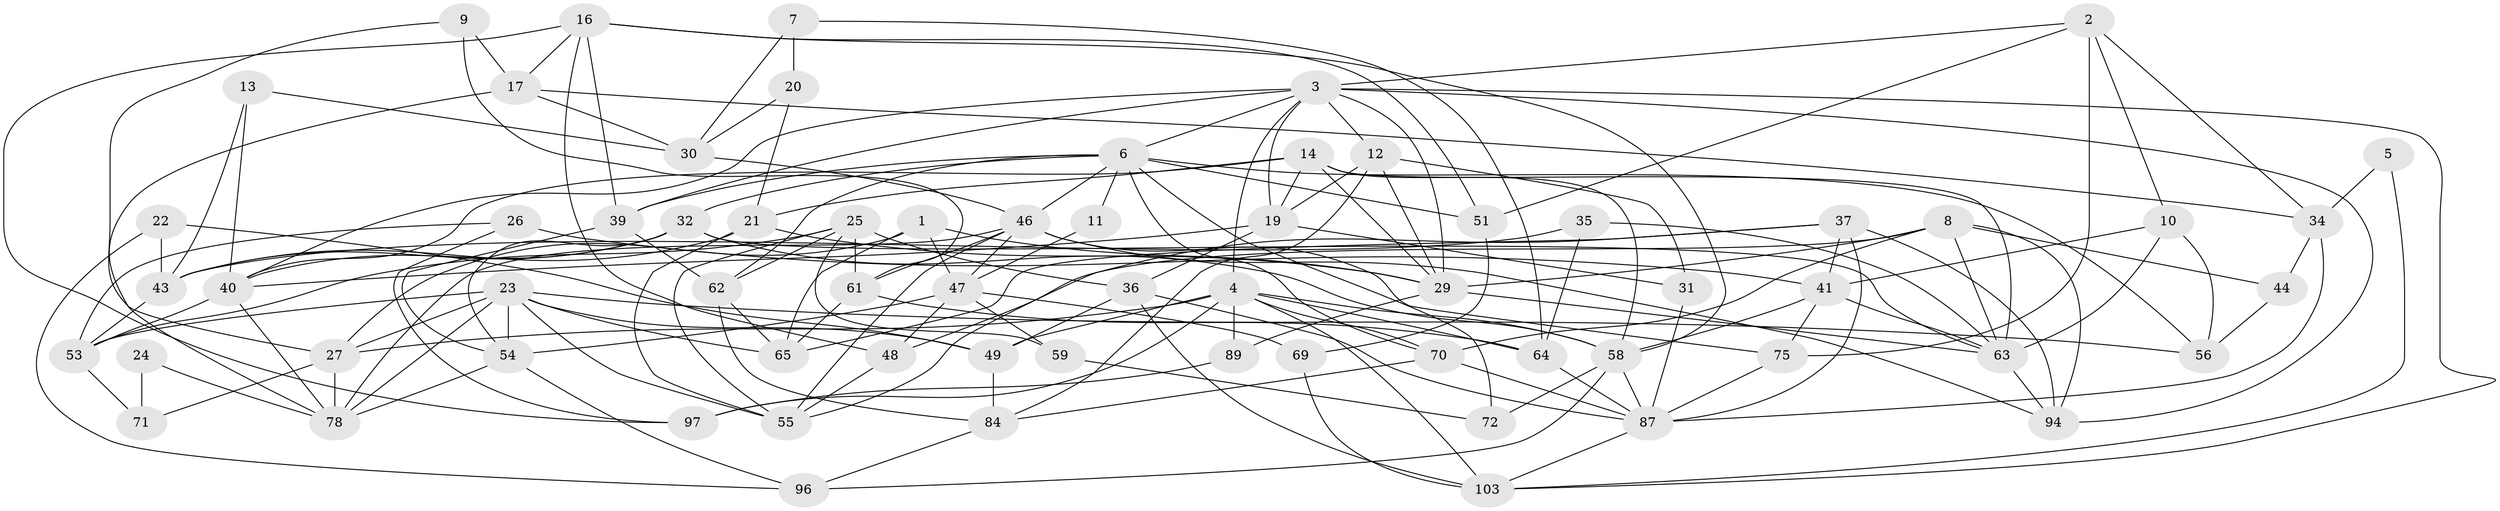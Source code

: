 // Generated by graph-tools (version 1.1) at 2025/52/02/27/25 19:52:08]
// undirected, 67 vertices, 171 edges
graph export_dot {
graph [start="1"]
  node [color=gray90,style=filled];
  1 [super="+15"];
  2 [super="+90"];
  3 [super="+38"];
  4 [super="+28"];
  5;
  6 [super="+66"];
  7;
  8 [super="+100"];
  9;
  10;
  11;
  12 [super="+33"];
  13;
  14 [super="+50"];
  16 [super="+18"];
  17 [super="+60"];
  19 [super="+74"];
  20;
  21 [super="+86"];
  22 [super="+68"];
  23 [super="+42"];
  24;
  25 [super="+80"];
  26;
  27 [super="+67"];
  29 [super="+107"];
  30 [super="+105"];
  31;
  32 [super="+57"];
  34;
  35;
  36 [super="+92"];
  37 [super="+91"];
  39;
  40 [super="+81"];
  41 [super="+79"];
  43 [super="+88"];
  44 [super="+45"];
  46 [super="+52"];
  47 [super="+108"];
  48;
  49 [super="+73"];
  51;
  53 [super="+106"];
  54 [super="+77"];
  55 [super="+82"];
  56 [super="+98"];
  58 [super="+85"];
  59;
  61 [super="+83"];
  62;
  63 [super="+104"];
  64 [super="+102"];
  65 [super="+76"];
  69;
  70 [super="+95"];
  71;
  72;
  75;
  78 [super="+99"];
  84;
  87 [super="+93"];
  89;
  94;
  96;
  97 [super="+101"];
  103;
  1 -- 65;
  1 -- 47;
  1 -- 27;
  1 -- 29;
  2 -- 3;
  2 -- 51;
  2 -- 10;
  2 -- 75;
  2 -- 34;
  3 -- 39;
  3 -- 94;
  3 -- 19;
  3 -- 40;
  3 -- 12;
  3 -- 4;
  3 -- 103;
  3 -- 6;
  3 -- 29;
  4 -- 89;
  4 -- 103;
  4 -- 97;
  4 -- 49;
  4 -- 70;
  4 -- 58;
  4 -- 27;
  4 -- 64;
  5 -- 103;
  5 -- 34;
  6 -- 62;
  6 -- 11;
  6 -- 32;
  6 -- 72;
  6 -- 46;
  6 -- 56;
  6 -- 51;
  6 -- 39;
  6 -- 70;
  7 -- 20;
  7 -- 64;
  7 -- 30;
  8 -- 63;
  8 -- 44;
  8 -- 48;
  8 -- 94;
  8 -- 29;
  8 -- 70;
  9 -- 17;
  9 -- 61;
  9 -- 27;
  10 -- 63;
  10 -- 41;
  10 -- 56;
  11 -- 47;
  12 -- 19;
  12 -- 84;
  12 -- 31;
  12 -- 29;
  13 -- 43;
  13 -- 40;
  13 -- 30;
  14 -- 58;
  14 -- 29;
  14 -- 19;
  14 -- 21;
  14 -- 40;
  14 -- 63;
  16 -- 39;
  16 -- 51;
  16 -- 48;
  16 -- 17;
  16 -- 58;
  16 -- 97;
  17 -- 34;
  17 -- 30;
  17 -- 78;
  19 -- 36;
  19 -- 40;
  19 -- 31;
  20 -- 21;
  20 -- 30;
  21 -- 43;
  21 -- 29;
  21 -- 55;
  22 -- 49;
  22 -- 96;
  22 -- 43;
  23 -- 65;
  23 -- 27;
  23 -- 78;
  23 -- 49;
  23 -- 54;
  23 -- 55;
  23 -- 56;
  23 -- 53;
  24 -- 71;
  24 -- 78;
  25 -- 62;
  25 -- 53;
  25 -- 61;
  25 -- 59;
  25 -- 55;
  25 -- 36;
  26 -- 41;
  26 -- 97;
  26 -- 53;
  27 -- 71;
  27 -- 78;
  29 -- 89;
  29 -- 63;
  30 -- 46;
  31 -- 87;
  32 -- 40;
  32 -- 58;
  32 -- 43;
  32 -- 63;
  32 -- 54;
  34 -- 87;
  34 -- 44;
  35 -- 63;
  35 -- 43;
  35 -- 64;
  36 -- 87;
  36 -- 103;
  36 -- 49;
  37 -- 87 [weight=2];
  37 -- 41;
  37 -- 65;
  37 -- 55;
  37 -- 94;
  39 -- 62;
  39 -- 54;
  40 -- 53;
  40 -- 78;
  41 -- 58;
  41 -- 63;
  41 -- 75;
  43 -- 53;
  44 -- 56;
  46 -- 94;
  46 -- 55;
  46 -- 61;
  46 -- 75;
  46 -- 47;
  46 -- 78;
  47 -- 54;
  47 -- 48;
  47 -- 69;
  47 -- 59;
  48 -- 55;
  49 -- 84;
  51 -- 69;
  53 -- 71;
  54 -- 96;
  54 -- 78;
  58 -- 96;
  58 -- 72;
  58 -- 87;
  59 -- 72;
  61 -- 65 [weight=2];
  61 -- 64 [weight=2];
  62 -- 84;
  62 -- 65;
  63 -- 94;
  64 -- 87;
  69 -- 103;
  70 -- 87;
  70 -- 84;
  75 -- 87;
  84 -- 96;
  87 -- 103;
  89 -- 97;
}
